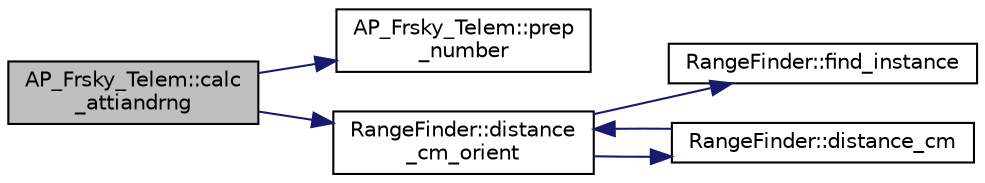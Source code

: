 digraph "AP_Frsky_Telem::calc_attiandrng"
{
 // INTERACTIVE_SVG=YES
  edge [fontname="Helvetica",fontsize="10",labelfontname="Helvetica",labelfontsize="10"];
  node [fontname="Helvetica",fontsize="10",shape=record];
  rankdir="LR";
  Node1 [label="AP_Frsky_Telem::calc\l_attiandrng",height=0.2,width=0.4,color="black", fillcolor="grey75", style="filled", fontcolor="black"];
  Node1 -> Node2 [color="midnightblue",fontsize="10",style="solid",fontname="Helvetica"];
  Node2 [label="AP_Frsky_Telem::prep\l_number",height=0.2,width=0.4,color="black", fillcolor="white", style="filled",URL="$classAP__Frsky__Telem.html#aea60e986f6cff0d30f76fff2c80c758a"];
  Node1 -> Node3 [color="midnightblue",fontsize="10",style="solid",fontname="Helvetica"];
  Node3 [label="RangeFinder::distance\l_cm_orient",height=0.2,width=0.4,color="black", fillcolor="white", style="filled",URL="$classRangeFinder.html#a68658534a280bdcefbcf50d40808c3c8"];
  Node3 -> Node4 [color="midnightblue",fontsize="10",style="solid",fontname="Helvetica"];
  Node4 [label="RangeFinder::find_instance",height=0.2,width=0.4,color="black", fillcolor="white", style="filled",URL="$classRangeFinder.html#a532b9699a5ac5270db1584fa7fab8a4c"];
  Node3 -> Node5 [color="midnightblue",fontsize="10",style="solid",fontname="Helvetica"];
  Node5 [label="RangeFinder::distance_cm",height=0.2,width=0.4,color="black", fillcolor="white", style="filled",URL="$classRangeFinder.html#a451a7507d534024c72faa2d1b734cb3c"];
  Node5 -> Node3 [color="midnightblue",fontsize="10",style="solid",fontname="Helvetica"];
}
